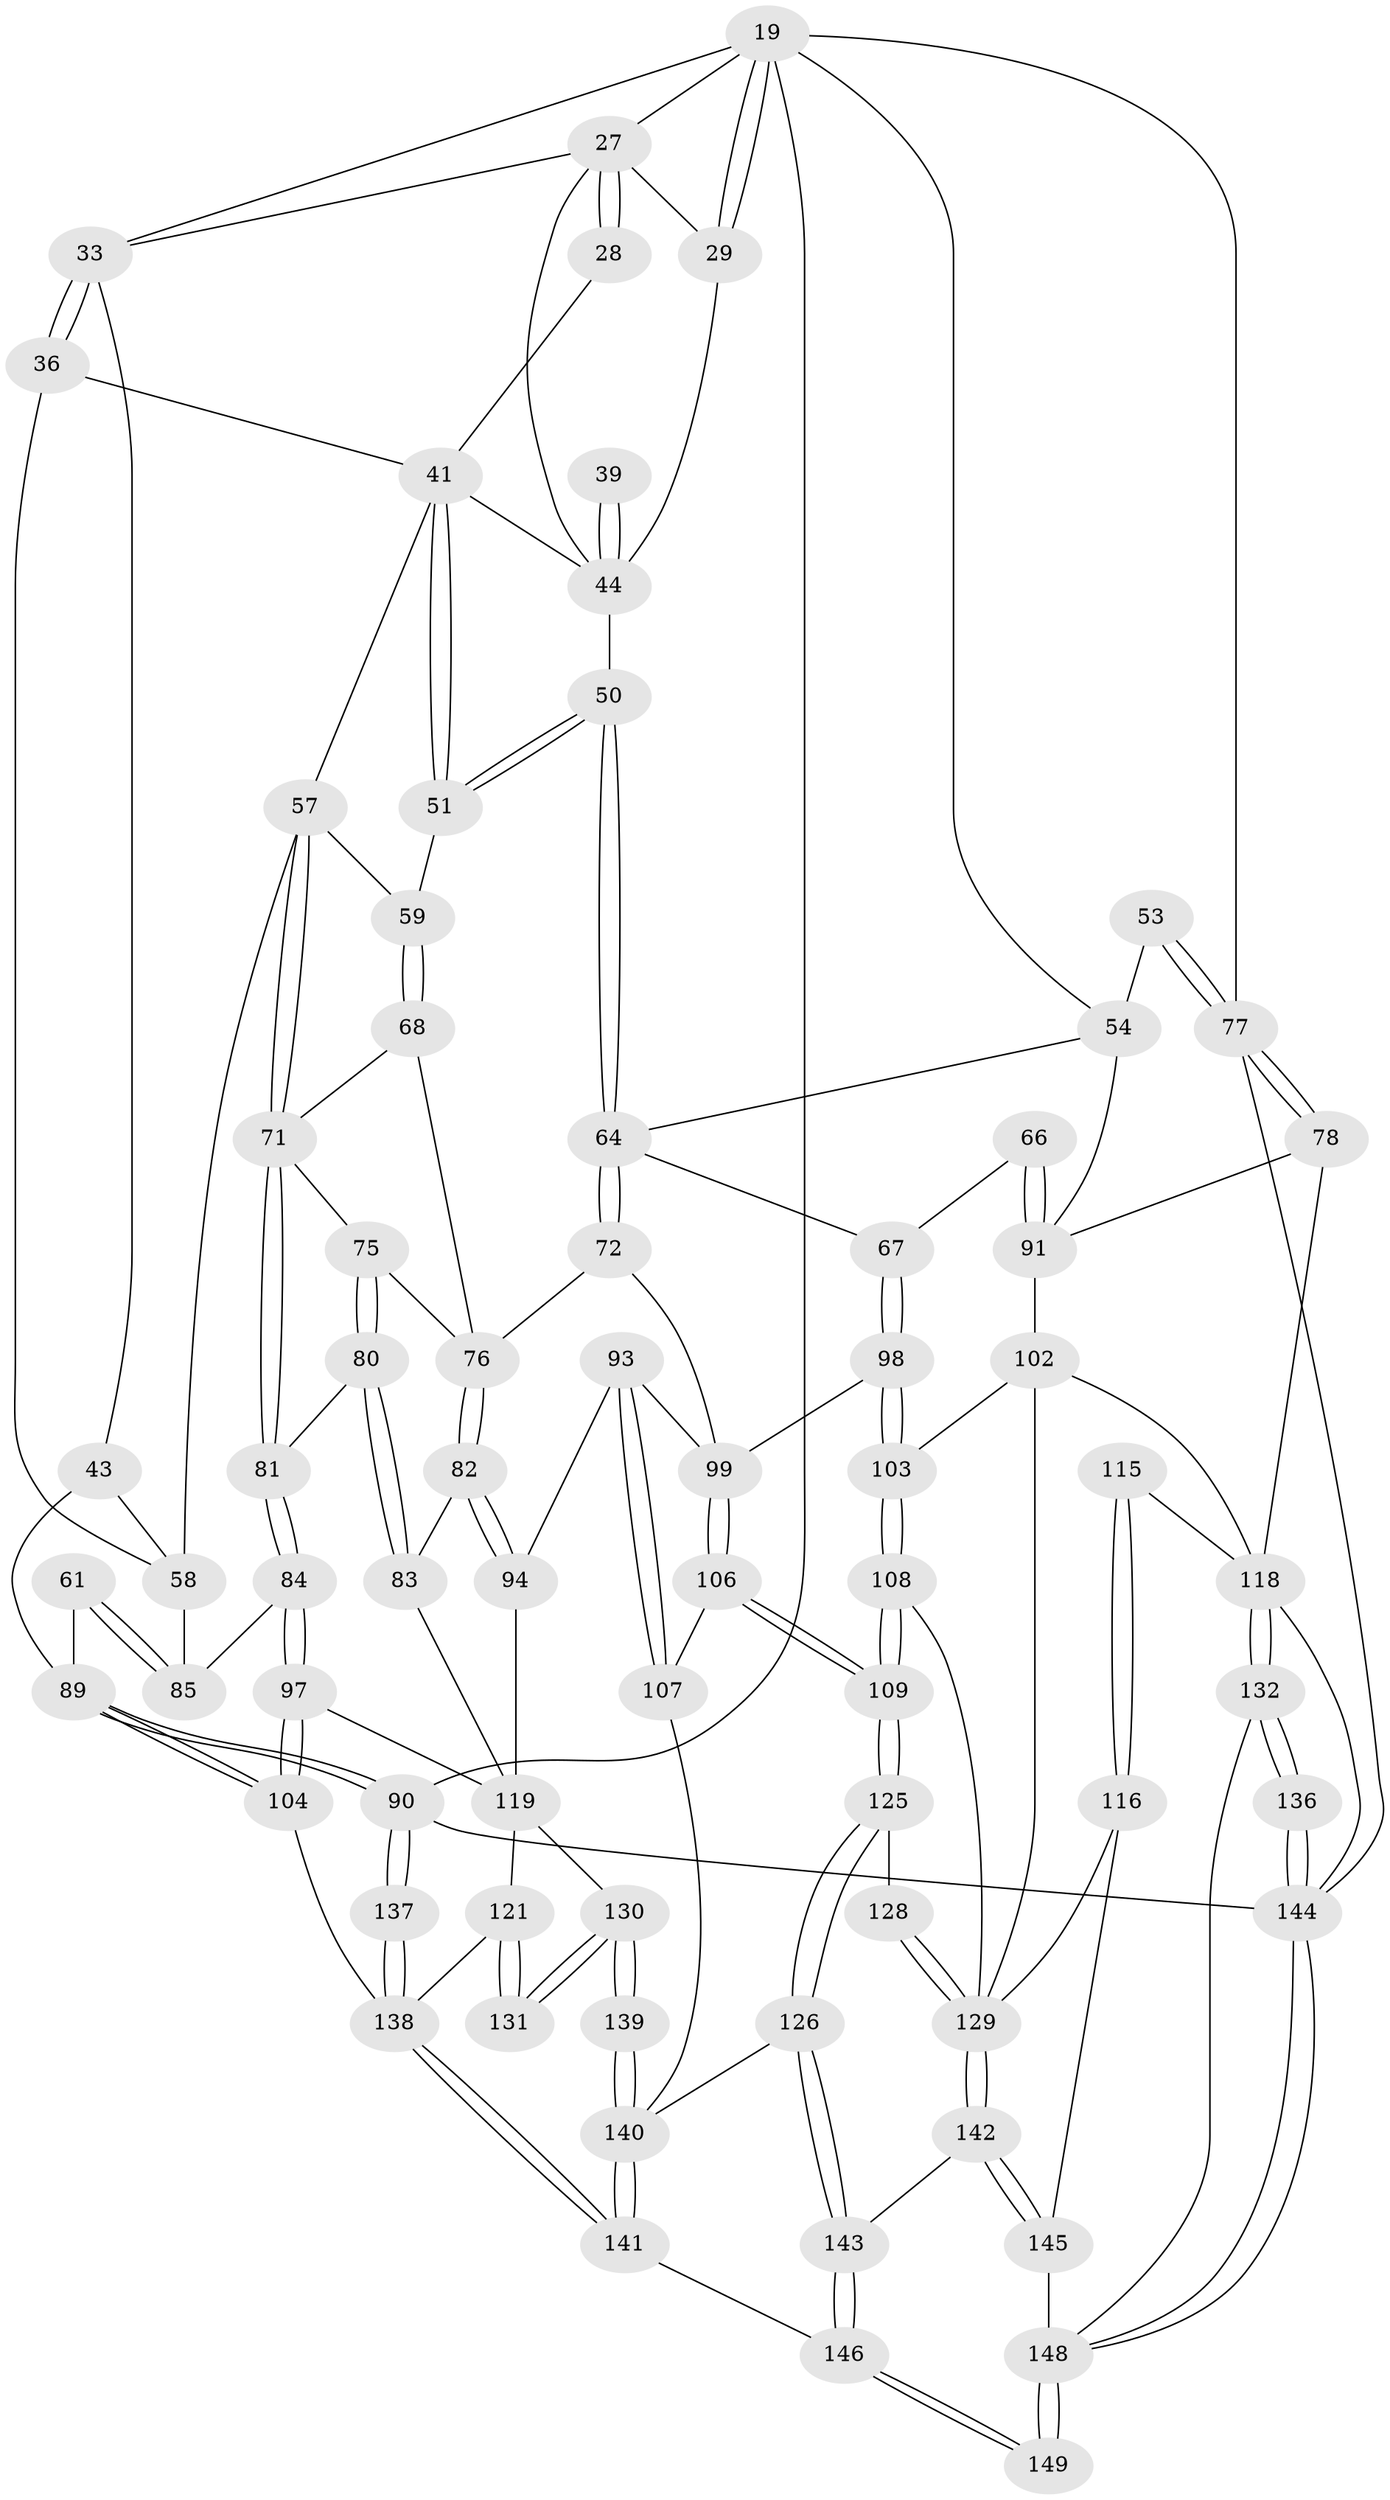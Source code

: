 // original degree distribution, {3: 0.020134228187919462, 6: 0.2214765100671141, 5: 0.5302013422818792, 4: 0.22818791946308725}
// Generated by graph-tools (version 1.1) at 2025/02/03/09/25 05:02:21]
// undirected, 74 vertices, 174 edges
graph export_dot {
graph [start="1"]
  node [color=gray90,style=filled];
  19 [pos="+0.8029329033983398+0.20091014195234014",super="+18+12+7+8"];
  27 [pos="+0.532457762381019+0.19230576179190406",super="+17"];
  28 [pos="+0.4901698221366878+0.22965905724634644",super="+23"];
  29 [pos="+0.6700018299589612+0.2155487887247225",super="+13"];
  33 [pos="+0.12041610385715512+0.18622172581535817",super="+22"];
  36 [pos="+0.18810433994914946+0.2428090330201886",super="+26"];
  39 [pos="+0.5829239653293102+0.286382813746024"];
  41 [pos="+0.45635382685201803+0.3350745914822075",super="+24+25+38"];
  43 [pos="+0.05715244695759699+0.2782849831680524",super="+34"];
  44 [pos="+0.6374328996975814+0.27798689704861057",super="+30+31+40"];
  50 [pos="+0.5231832169084334+0.47144915202855175",super="+49+48"];
  51 [pos="+0.42372490186788875+0.3968202588100301"];
  53 [pos="+0.8728656859085495+0.44368241670318687",super="+52"];
  54 [pos="+0.794604045761958+0.4322605228771408",super="+46"];
  57 [pos="+0.14922911229156124+0.4378723373618678",super="+56"];
  58 [pos="+0.13103365820574586+0.43152778775831346",super="+42"];
  59 [pos="+0.3643464241654663+0.39022418392722363"];
  61 [pos="+0+0.4874327840900832"];
  64 [pos="+0.5418749518638667+0.4968136405108134",super="+63"];
  66 [pos="+0.6239933193309768+0.5498309686334572"];
  67 [pos="+0.597966208481055+0.5383848192721841"];
  68 [pos="+0.3364930236684555+0.4826128554704396"];
  71 [pos="+0.18667192916586733+0.5243108362728833",super="+70+69"];
  72 [pos="+0.4599682681221053+0.5837747626101101"];
  75 [pos="+0.28805827146048985+0.5446018183259875",super="+74"];
  76 [pos="+0.348265651699861+0.5908037607827293",super="+73"];
  77 [pos="+0.8854058432529567+0.44804359407239835",super="+11"];
  78 [pos="+0.9017560601825654+0.5728548902848818"];
  80 [pos="+0.2165568110494177+0.5770391741428705"];
  81 [pos="+0.19237691959559053+0.5536670864742629"];
  82 [pos="+0.3469652907523527+0.5923760101831086"];
  83 [pos="+0.2463924785953717+0.627275094737028"];
  84 [pos="+0.10031851193137009+0.628629850073306"];
  85 [pos="+0.09294555908051454+0.6199953175482639",super="+60"];
  89 [pos="+0+0.7279604114398935",super="+62"];
  90 [pos="+0+1",super="+2+6"];
  91 [pos="+0.7448831527743796+0.6475283668957378",super="+79+65"];
  93 [pos="+0.41393040518175594+0.695505164364113"];
  94 [pos="+0.3618671232335727+0.6992590118580851"];
  97 [pos="+0.08874994438792963+0.7083391176868773"];
  98 [pos="+0.5975615155744548+0.6599989745177085"];
  99 [pos="+0.5179877983887867+0.6911249258819216",super="+92"];
  102 [pos="+0.7001906794651136+0.7115991164264582",super="+101"];
  103 [pos="+0.6082771408826565+0.6800591114326426"];
  104 [pos="+0+0.7425532986082827"];
  106 [pos="+0.5035888356027485+0.7561753077701454"];
  107 [pos="+0.45544898349973995+0.7587494214019338"];
  108 [pos="+0.5879512557175505+0.7542431333994737"];
  109 [pos="+0.5529990957813418+0.7890232601414328"];
  115 [pos="+0.8299805582152168+0.780259603576225"];
  116 [pos="+0.8026525170619142+0.8431995304245047"];
  118 [pos="+0.9540709817769745+0.8363064330913904",super="+100"];
  119 [pos="+0.14465527793274408+0.7619298915093267",super="+105"];
  121 [pos="+0.08204417013119421+0.8561189917929661",super="+120"];
  125 [pos="+0.5568116213971519+0.8137259557952814"];
  126 [pos="+0.511658086018661+0.8791875026724297"];
  128 [pos="+0.6435926308772324+0.8566031411854196"];
  129 [pos="+0.6737123971878783+0.9114033168173898",super="+117+113+114"];
  130 [pos="+0.18843983119212604+0.9276893417152923",super="+124+112"];
  131 [pos="+0.15554205634686755+0.8927429246335296"];
  132 [pos="+0.9788781759765387+0.8791744540795903"];
  136 [pos="+1+0.9730218499943993"];
  137 [pos="+0+1"];
  138 [pos="+0.042432431438438646+1",super="+122+123"];
  139 [pos="+0.27138639154314276+1",super="+111"];
  140 [pos="+0.2720457433460113+1",super="+127+110"];
  141 [pos="+0.2537217523548888+1"];
  142 [pos="+0.6618986279610087+0.9505615663895988"];
  143 [pos="+0.5425312012124345+0.9300379447236815"];
  144 [pos="+1+1",super="+9+86"];
  145 [pos="+0.704369457476527+1",super="+135"];
  146 [pos="+0.3797297743967025+1"];
  148 [pos="+0.9194575162838869+1",super="+133+147"];
  149 [pos="+0.727060154895003+1"];
  19 -- 29 [weight=2];
  19 -- 29;
  19 -- 90 [weight=3];
  19 -- 33;
  19 -- 77;
  19 -- 27;
  19 -- 54;
  27 -- 28 [weight=2];
  27 -- 28;
  27 -- 33;
  27 -- 29;
  27 -- 44;
  28 -- 41 [weight=2];
  29 -- 44;
  33 -- 36 [weight=2];
  33 -- 36;
  33 -- 43;
  36 -- 41;
  36 -- 58;
  39 -- 44 [weight=3];
  39 -- 44;
  41 -- 51;
  41 -- 51;
  41 -- 44;
  41 -- 57;
  43 -- 89 [weight=2];
  43 -- 58;
  44 -- 50 [weight=2];
  50 -- 51;
  50 -- 51;
  50 -- 64 [weight=2];
  50 -- 64;
  51 -- 59;
  53 -- 54 [weight=2];
  53 -- 77 [weight=2];
  53 -- 77;
  54 -- 91;
  54 -- 64;
  57 -- 58;
  57 -- 71;
  57 -- 71;
  57 -- 59;
  58 -- 85;
  59 -- 68;
  59 -- 68;
  61 -- 85 [weight=2];
  61 -- 85;
  61 -- 89;
  64 -- 72;
  64 -- 72;
  64 -- 67;
  66 -- 67;
  66 -- 91 [weight=2];
  66 -- 91;
  67 -- 98;
  67 -- 98;
  68 -- 71;
  68 -- 76;
  71 -- 81;
  71 -- 81;
  71 -- 75 [weight=2];
  72 -- 76;
  72 -- 99;
  75 -- 80;
  75 -- 80;
  75 -- 76;
  76 -- 82;
  76 -- 82;
  77 -- 78;
  77 -- 78;
  77 -- 144;
  78 -- 91;
  78 -- 118;
  80 -- 81;
  80 -- 83;
  80 -- 83;
  81 -- 84;
  81 -- 84;
  82 -- 83;
  82 -- 94;
  82 -- 94;
  83 -- 119;
  84 -- 85;
  84 -- 97;
  84 -- 97;
  89 -- 90 [weight=2];
  89 -- 90;
  89 -- 104;
  89 -- 104;
  90 -- 137;
  90 -- 137;
  90 -- 144 [weight=2];
  91 -- 102;
  93 -- 94;
  93 -- 107;
  93 -- 107;
  93 -- 99;
  94 -- 119;
  97 -- 104;
  97 -- 104;
  97 -- 119;
  98 -- 99;
  98 -- 103;
  98 -- 103;
  99 -- 106;
  99 -- 106;
  102 -- 103;
  102 -- 129;
  102 -- 118;
  103 -- 108;
  103 -- 108;
  104 -- 138;
  106 -- 107;
  106 -- 109;
  106 -- 109;
  107 -- 140;
  108 -- 109;
  108 -- 109;
  108 -- 129;
  109 -- 125;
  109 -- 125;
  115 -- 116;
  115 -- 116;
  115 -- 118 [weight=2];
  116 -- 145;
  116 -- 129;
  118 -- 132;
  118 -- 132;
  118 -- 144;
  119 -- 121;
  119 -- 130 [weight=2];
  121 -- 131 [weight=2];
  121 -- 131;
  121 -- 138;
  125 -- 126;
  125 -- 126;
  125 -- 128;
  126 -- 143;
  126 -- 143;
  126 -- 140;
  128 -- 129 [weight=2];
  128 -- 129;
  129 -- 142;
  129 -- 142;
  130 -- 131;
  130 -- 131;
  130 -- 139 [weight=2];
  130 -- 139;
  132 -- 136;
  132 -- 136;
  132 -- 148;
  136 -- 144 [weight=2];
  136 -- 144;
  137 -- 138 [weight=2];
  137 -- 138;
  138 -- 141;
  138 -- 141;
  139 -- 140 [weight=2];
  139 -- 140;
  140 -- 141;
  140 -- 141;
  141 -- 146;
  142 -- 143;
  142 -- 145;
  142 -- 145;
  143 -- 146;
  143 -- 146;
  144 -- 148;
  144 -- 148;
  145 -- 148 [weight=2];
  146 -- 149;
  146 -- 149;
  148 -- 149 [weight=2];
  148 -- 149;
}
